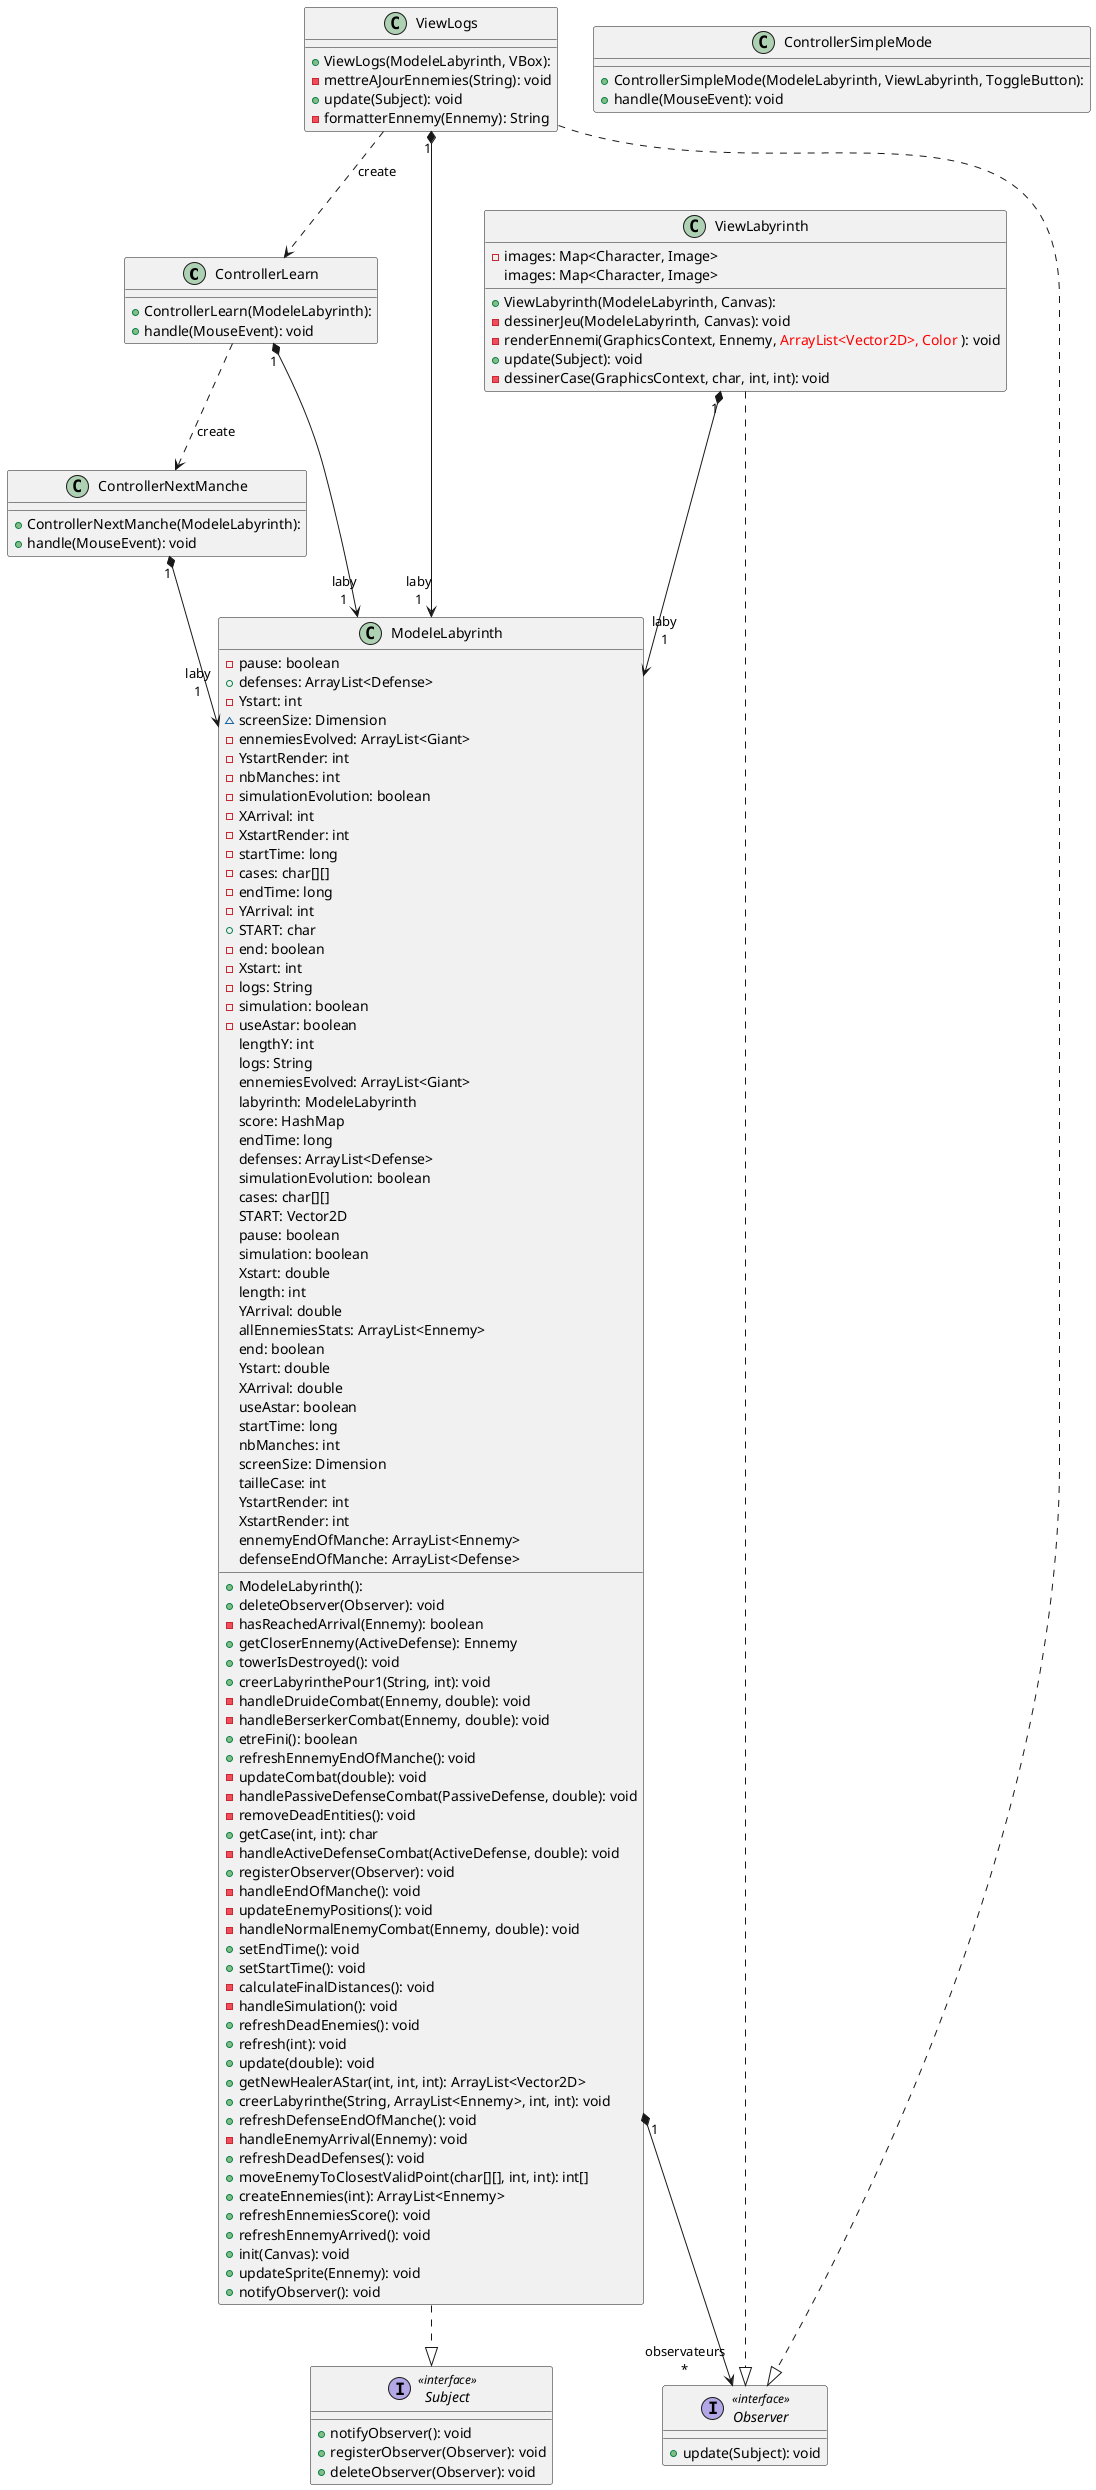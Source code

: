 @startuml


class ControllerLearn {
  + ControllerLearn(ModeleLabyrinth): 
  + handle(MouseEvent): void
}
class ControllerNextManche {
  + ControllerNextManche(ModeleLabyrinth): 
  + handle(MouseEvent): void
}
class ControllerSimpleMode {
  + ControllerSimpleMode(ModeleLabyrinth, ViewLabyrinth, ToggleButton): 
  + handle(MouseEvent): void
}
class ModeleLabyrinth {
  + ModeleLabyrinth(): 
  - pause: boolean
  + defenses: ArrayList<Defense>
  - Ystart: int
  ~ screenSize: Dimension
  - ennemiesEvolved: ArrayList<Giant>
  - YstartRender: int
  - nbManches: int
  - simulationEvolution: boolean
  - XArrival: int
  - XstartRender: int
  - startTime: long
  - cases: char[][]
  - endTime: long
  - YArrival: int
  + START: char
  - end: boolean
  - Xstart: int
  - logs: String
  - simulation: boolean
  - useAstar: boolean
  + deleteObserver(Observer): void
  - hasReachedArrival(Ennemy): boolean
  + getCloserEnnemy(ActiveDefense): Ennemy
  + towerIsDestroyed(): void
  + creerLabyrinthePour1(String, int): void
  - handleDruideCombat(Ennemy, double): void
  - handleBerserkerCombat(Ennemy, double): void
  + etreFini(): boolean
  + refreshEnnemyEndOfManche(): void
  - updateCombat(double): void
  - handlePassiveDefenseCombat(PassiveDefense, double): void
  - removeDeadEntities(): void
  + getCase(int, int): char
  - handleActiveDefenseCombat(ActiveDefense, double): void
  + registerObserver(Observer): void
  - handleEndOfManche(): void
  - updateEnemyPositions(): void
  - handleNormalEnemyCombat(Ennemy, double): void
  + setEndTime(): void
  + setStartTime(): void
  - calculateFinalDistances(): void
  - handleSimulation(): void
  + refreshDeadEnemies(): void
  + refresh(int): void
  + update(double): void
  + getNewHealerAStar(int, int, int): ArrayList<Vector2D>
  + creerLabyrinthe(String, ArrayList<Ennemy>, int, int): void
  + refreshDefenseEndOfManche(): void
  - handleEnemyArrival(Ennemy): void
  + refreshDeadDefenses(): void
  + moveEnemyToClosestValidPoint(char[][], int, int): int[]
  + createEnnemies(int): ArrayList<Ennemy>
  + refreshEnnemiesScore(): void
  + refreshEnnemyArrived(): void
  + init(Canvas): void
  + updateSprite(Ennemy): void
  + notifyObserver(): void
   lengthY: int
   logs: String
   ennemiesEvolved: ArrayList<Giant>
   labyrinth: ModeleLabyrinth
   score: HashMap
   endTime: long
   defenses: ArrayList<Defense>
   simulationEvolution: boolean
   cases: char[][]
   START: Vector2D
   pause: boolean
   simulation: boolean
   Xstart: double
   length: int
   YArrival: double
   allEnnemiesStats: ArrayList<Ennemy>
   end: boolean
   Ystart: double
   XArrival: double
   useAstar: boolean
   startTime: long
   nbManches: int
   screenSize: Dimension
   tailleCase: int
   YstartRender: int
   XstartRender: int
   ennemyEndOfManche: ArrayList<Ennemy>
   defenseEndOfManche: ArrayList<Defense>
}
interface Observer << interface >> {
  + update(Subject): void
}
interface Subject << interface >> {
  + notifyObserver(): void
  + registerObserver(Observer): void
  + deleteObserver(Observer): void
}
class ViewLabyrinth {
  + ViewLabyrinth(ModeleLabyrinth, Canvas): 
  - images: Map<Character, Image>
  - dessinerJeu(ModeleLabyrinth, Canvas): void
  - renderEnnemi(GraphicsContext, Ennemy, <color:red>ArrayList<Vector2D>, Color </color>): void
  + update(Subject): void
  - dessinerCase(GraphicsContext, char, int, int): void
   images: Map<Character, Image>
}
class ViewLogs {
  + ViewLogs(ModeleLabyrinth, VBox): 
  - mettreAJourEnnemies(String): void
  + update(Subject): void
  - formatterEnnemy(Ennemy): String
}

ControllerLearn       -[dashed]->  ControllerNextManche : "«create»"
ControllerLearn      "1" *--> "laby\n1" ModeleLabyrinth      
ControllerNextManche "1" *--> "laby\n1" ModeleLabyrinth      
ModeleLabyrinth      "1" *--> "observateurs\n*" Observer             
ModeleLabyrinth       -[dashed]-^  Subject              
ViewLabyrinth        "1" *---> "laby\n1" ModeleLabyrinth      
ViewLabyrinth         -[dashed]-^  Observer             
ViewLogs              -[dashed]->  ControllerLearn      : "«create»"
ViewLogs             "1" *---> "laby\n1" ModeleLabyrinth      
ViewLogs              -[dashed]-^  Observer                
@enduml
